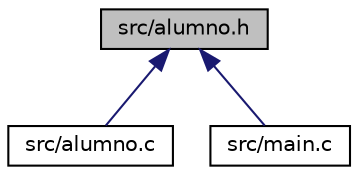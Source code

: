 digraph "src/alumno.h"
{
 // LATEX_PDF_SIZE
  edge [fontname="Helvetica",fontsize="10",labelfontname="Helvetica",labelfontsize="10"];
  node [fontname="Helvetica",fontsize="10",shape=record];
  Node1 [label="src/alumno.h",height=0.2,width=0.4,color="black", fillcolor="grey75", style="filled", fontcolor="black",tooltip="Cabecera del modulo con las fucniones de alumno."];
  Node1 -> Node2 [dir="back",color="midnightblue",fontsize="10",style="solid",fontname="Helvetica"];
  Node2 [label="src/alumno.c",height=0.2,width=0.4,color="black", fillcolor="white", style="filled",URL="$alumno_8c.html",tooltip="Codigo fuente de las funciones de alumno."];
  Node1 -> Node3 [dir="back",color="midnightblue",fontsize="10",style="solid",fontname="Helvetica"];
  Node3 [label="src/main.c",height=0.2,width=0.4,color="black", fillcolor="white", style="filled",URL="$main_8c.html",tooltip="Programa principal del Trabajo Practico 2."];
}

